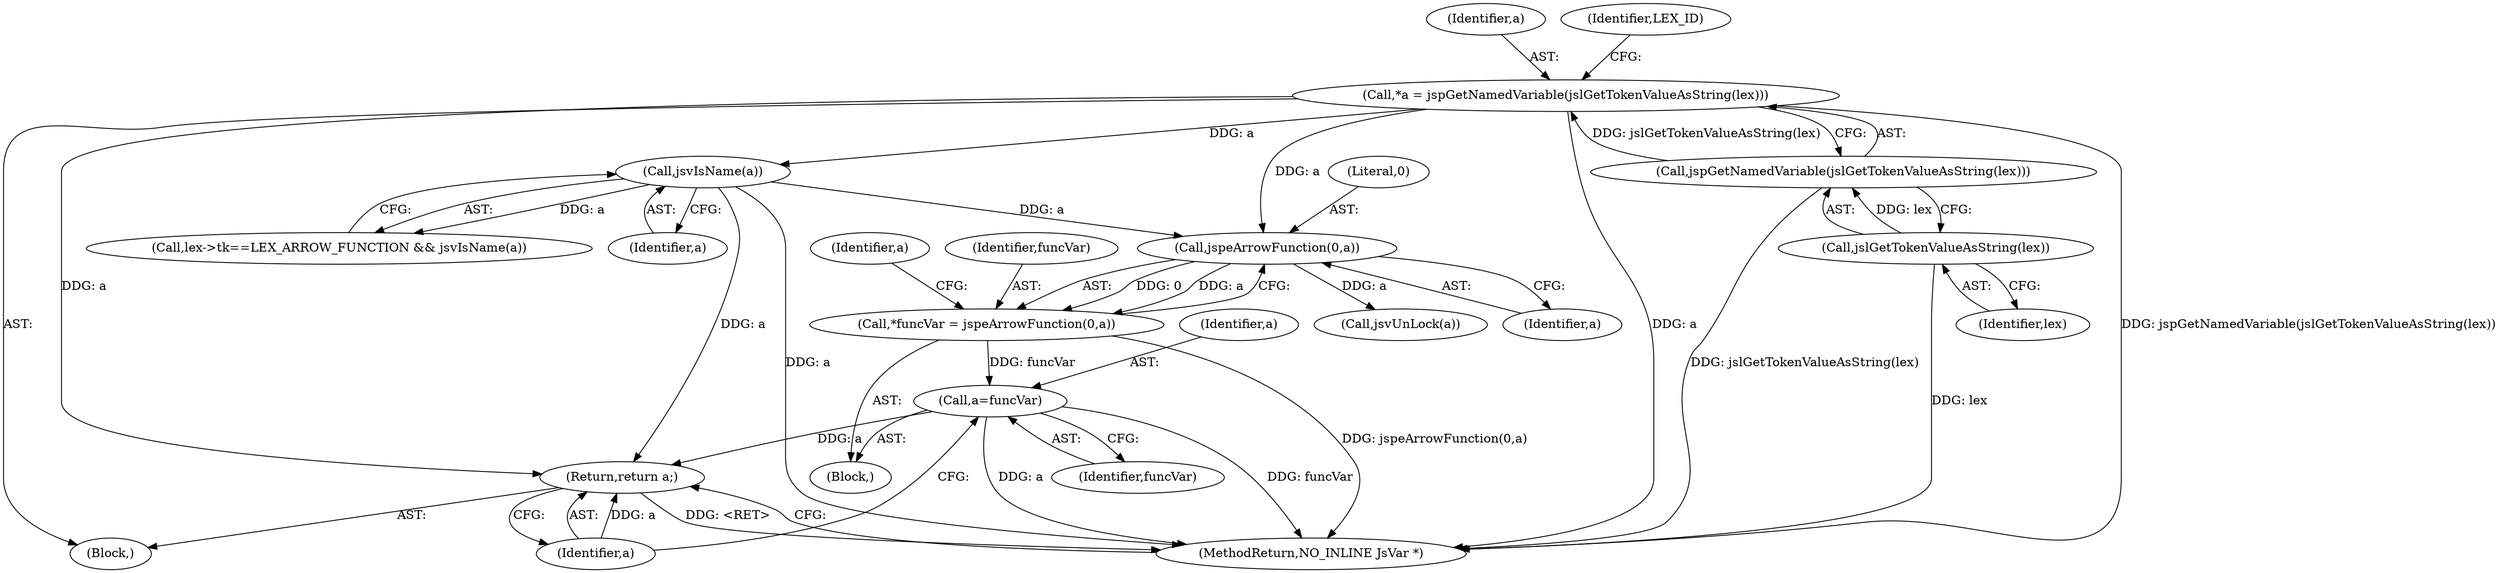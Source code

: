digraph "0_Espruino_bf4416ab9129ee3afd56739ea4e3cd0da5484b6b_1@pointer" {
"1000167" [label="(Call,a=funcVar)"];
"1000160" [label="(Call,*funcVar = jspeArrowFunction(0,a))"];
"1000162" [label="(Call,jspeArrowFunction(0,a))"];
"1000156" [label="(Call,jsvIsName(a))"];
"1000132" [label="(Call,*a = jspGetNamedVariable(jslGetTokenValueAsString(lex)))"];
"1000134" [label="(Call,jspGetNamedVariable(jslGetTokenValueAsString(lex)))"];
"1000135" [label="(Call,jslGetTokenValueAsString(lex))"];
"1000170" [label="(Return,return a;)"];
"1000133" [label="(Identifier,a)"];
"1000161" [label="(Identifier,funcVar)"];
"1000156" [label="(Call,jsvIsName(a))"];
"1000168" [label="(Identifier,a)"];
"1000150" [label="(Call,lex->tk==LEX_ARROW_FUNCTION && jsvIsName(a))"];
"1000134" [label="(Call,jspGetNamedVariable(jslGetTokenValueAsString(lex)))"];
"1000166" [label="(Identifier,a)"];
"1000164" [label="(Identifier,a)"];
"1000162" [label="(Call,jspeArrowFunction(0,a))"];
"1000171" [label="(Identifier,a)"];
"1000138" [label="(Identifier,LEX_ID)"];
"1000157" [label="(Identifier,a)"];
"1000130" [label="(Block,)"];
"1000170" [label="(Return,return a;)"];
"1000135" [label="(Call,jslGetTokenValueAsString(lex))"];
"1000619" [label="(MethodReturn,NO_INLINE JsVar *)"];
"1000158" [label="(Block,)"];
"1000163" [label="(Literal,0)"];
"1000132" [label="(Call,*a = jspGetNamedVariable(jslGetTokenValueAsString(lex)))"];
"1000160" [label="(Call,*funcVar = jspeArrowFunction(0,a))"];
"1000167" [label="(Call,a=funcVar)"];
"1000169" [label="(Identifier,funcVar)"];
"1000165" [label="(Call,jsvUnLock(a))"];
"1000136" [label="(Identifier,lex)"];
"1000167" -> "1000158"  [label="AST: "];
"1000167" -> "1000169"  [label="CFG: "];
"1000168" -> "1000167"  [label="AST: "];
"1000169" -> "1000167"  [label="AST: "];
"1000171" -> "1000167"  [label="CFG: "];
"1000167" -> "1000619"  [label="DDG: a"];
"1000167" -> "1000619"  [label="DDG: funcVar"];
"1000160" -> "1000167"  [label="DDG: funcVar"];
"1000167" -> "1000170"  [label="DDG: a"];
"1000160" -> "1000158"  [label="AST: "];
"1000160" -> "1000162"  [label="CFG: "];
"1000161" -> "1000160"  [label="AST: "];
"1000162" -> "1000160"  [label="AST: "];
"1000166" -> "1000160"  [label="CFG: "];
"1000160" -> "1000619"  [label="DDG: jspeArrowFunction(0,a)"];
"1000162" -> "1000160"  [label="DDG: 0"];
"1000162" -> "1000160"  [label="DDG: a"];
"1000162" -> "1000164"  [label="CFG: "];
"1000163" -> "1000162"  [label="AST: "];
"1000164" -> "1000162"  [label="AST: "];
"1000156" -> "1000162"  [label="DDG: a"];
"1000132" -> "1000162"  [label="DDG: a"];
"1000162" -> "1000165"  [label="DDG: a"];
"1000156" -> "1000150"  [label="AST: "];
"1000156" -> "1000157"  [label="CFG: "];
"1000157" -> "1000156"  [label="AST: "];
"1000150" -> "1000156"  [label="CFG: "];
"1000156" -> "1000619"  [label="DDG: a"];
"1000156" -> "1000150"  [label="DDG: a"];
"1000132" -> "1000156"  [label="DDG: a"];
"1000156" -> "1000170"  [label="DDG: a"];
"1000132" -> "1000130"  [label="AST: "];
"1000132" -> "1000134"  [label="CFG: "];
"1000133" -> "1000132"  [label="AST: "];
"1000134" -> "1000132"  [label="AST: "];
"1000138" -> "1000132"  [label="CFG: "];
"1000132" -> "1000619"  [label="DDG: jspGetNamedVariable(jslGetTokenValueAsString(lex))"];
"1000132" -> "1000619"  [label="DDG: a"];
"1000134" -> "1000132"  [label="DDG: jslGetTokenValueAsString(lex)"];
"1000132" -> "1000170"  [label="DDG: a"];
"1000134" -> "1000135"  [label="CFG: "];
"1000135" -> "1000134"  [label="AST: "];
"1000134" -> "1000619"  [label="DDG: jslGetTokenValueAsString(lex)"];
"1000135" -> "1000134"  [label="DDG: lex"];
"1000135" -> "1000136"  [label="CFG: "];
"1000136" -> "1000135"  [label="AST: "];
"1000135" -> "1000619"  [label="DDG: lex"];
"1000170" -> "1000130"  [label="AST: "];
"1000170" -> "1000171"  [label="CFG: "];
"1000171" -> "1000170"  [label="AST: "];
"1000619" -> "1000170"  [label="CFG: "];
"1000170" -> "1000619"  [label="DDG: <RET>"];
"1000171" -> "1000170"  [label="DDG: a"];
}
